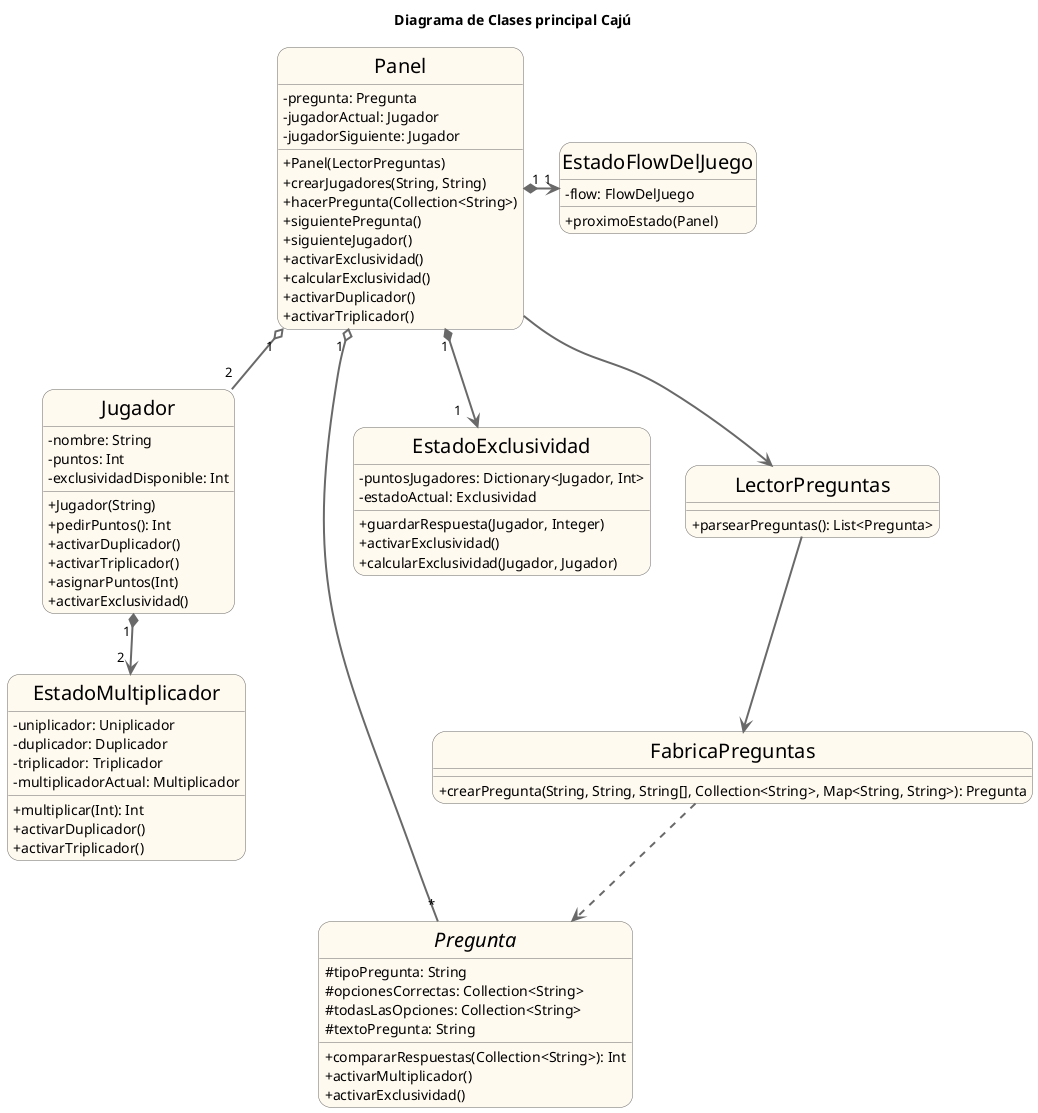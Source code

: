 @startuml TP2

title Diagrama de Clases principal Cajú

hide circle
skinparam classAttributeIconSize 0
skinparam roundcorner 25
skinparam sequenceArrowThickness 2
skinparam classFontSize 20

skinparam class {
BackgroundColor FloralWhite
ArrowColor DimGray
BorderColor DimGray
}

class Panel{
       - pregunta: Pregunta
       - jugadorActual: Jugador
       - jugadorSiguiente: Jugador
       + Panel(LectorPreguntas)
       + crearJugadores(String, String)
       + hacerPregunta(Collection<String>)
       + siguientePregunta()
       + siguienteJugador()
       + activarExclusividad()
       + calcularExclusividad()
       + activarDuplicador()
       + activarTriplicador()
}

class Jugador{
        - nombre: String
        - puntos: Int
        - exclusividadDisponible: Int
        + Jugador(String)
        + pedirPuntos(): Int
        + activarDuplicador()
        + activarTriplicador()
        + asignarPuntos(Int)
        + activarExclusividad()
}

abstract class Pregunta{
        # tipoPregunta: String
        # opcionesCorrectas: Collection<String>
        # todasLasOpciones: Collection<String>
        # textoPregunta: String
        + compararRespuestas(Collection<String>): Int
        + activarMultiplicador()
        + activarExclusividad()
}

class FabricaPreguntas{
       + crearPregunta(String, String, String[], Collection<String>, Map<String, String>): Pregunta
}

class EstadoMultiplicador{
        - uniplicador: Uniplicador
        - duplicador: Duplicador
        - triplicador: Triplicador
        - multiplicadorActual: Multiplicador
        + multiplicar(Int): Int
        + activarDuplicador()
        + activarTriplicador()
}

class EstadoExclusividad{
        - puntosJugadores: Dictionary<Jugador, Int>
        - estadoActual: Exclusividad
        + guardarRespuesta(Jugador, Integer)
        + activarExclusividad()
        + calcularExclusividad(Jugador, Jugador)
}


class EstadoFlowDelJuego{
        - flow: FlowDelJuego
        + proximoEstado(Panel)
}

class LectorPreguntas{
        + parsearPreguntas(): List<Pregunta>
}


Panel --> LectorPreguntas
Panel "1 " o-- "2  " Jugador
Panel "1 " o--- "*" Pregunta
LectorPreguntas --> FabricaPreguntas
FabricaPreguntas ..> Pregunta
Jugador "1 " *--> "2  " EstadoMultiplicador
Panel " 1" *--> "1    " EstadoExclusividad
Panel "1 " *--right-> "1" EstadoFlowDelJuego

@enduml